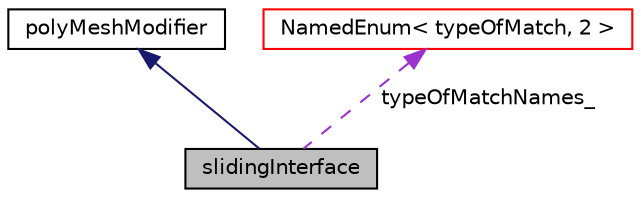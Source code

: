 digraph "slidingInterface"
{
  bgcolor="transparent";
  edge [fontname="Helvetica",fontsize="10",labelfontname="Helvetica",labelfontsize="10"];
  node [fontname="Helvetica",fontsize="10",shape=record];
  Node1 [label="slidingInterface",height=0.2,width=0.4,color="black", fillcolor="grey75", style="filled", fontcolor="black"];
  Node2 -> Node1 [dir="back",color="midnightblue",fontsize="10",style="solid",fontname="Helvetica"];
  Node2 [label="polyMeshModifier",height=0.2,width=0.4,color="black",URL="$a01960.html",tooltip="Virtual base class for mesh modifiers. "];
  Node3 -> Node1 [dir="back",color="darkorchid3",fontsize="10",style="dashed",label=" typeOfMatchNames_" ,fontname="Helvetica"];
  Node3 [label="NamedEnum\< typeOfMatch, 2 \>",height=0.2,width=0.4,color="red",URL="$a01602.html"];
}

